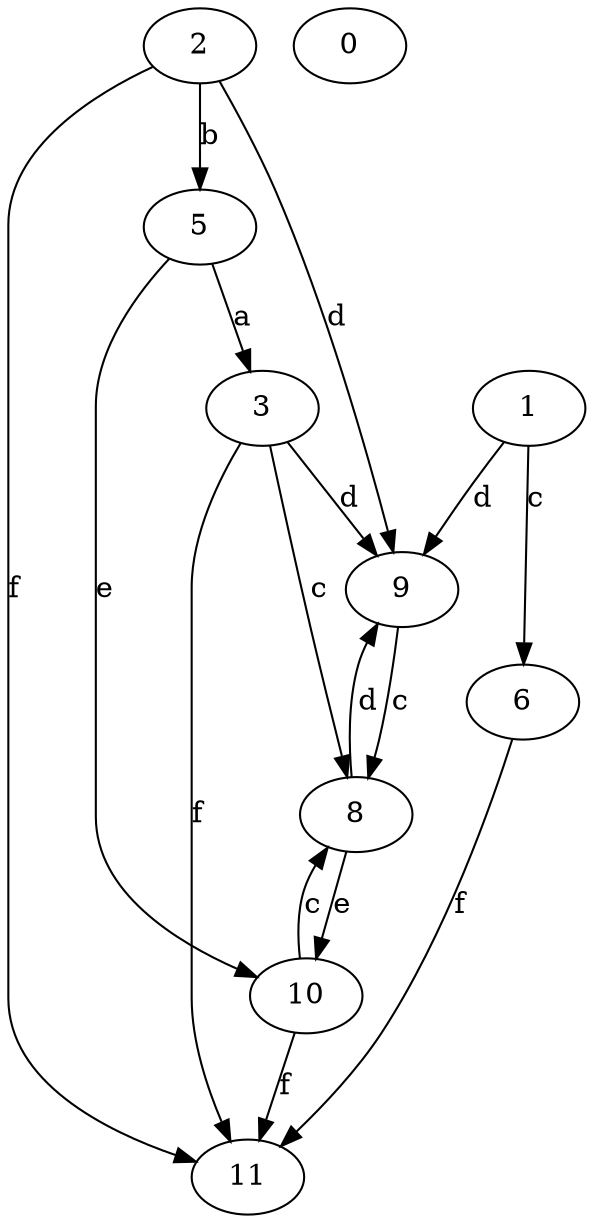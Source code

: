 strict digraph  {
1;
2;
3;
5;
6;
8;
0;
9;
10;
11;
1 -> 6  [label=c];
1 -> 9  [label=d];
2 -> 5  [label=b];
2 -> 9  [label=d];
2 -> 11  [label=f];
3 -> 8  [label=c];
3 -> 9  [label=d];
3 -> 11  [label=f];
5 -> 3  [label=a];
5 -> 10  [label=e];
6 -> 11  [label=f];
8 -> 9  [label=d];
8 -> 10  [label=e];
9 -> 8  [label=c];
10 -> 8  [label=c];
10 -> 11  [label=f];
}
